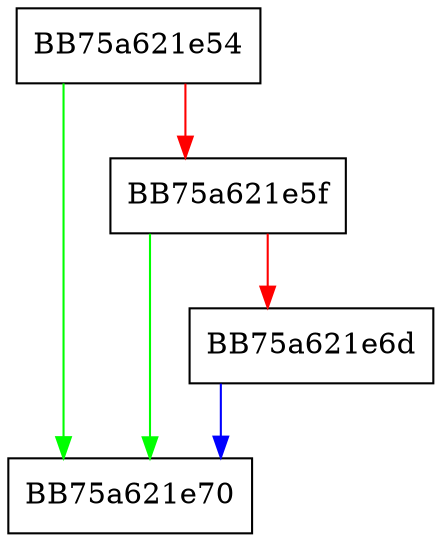digraph get_subject {
  node [shape="box"];
  graph [splines=ortho];
  BB75a621e54 -> BB75a621e70 [color="green"];
  BB75a621e54 -> BB75a621e5f [color="red"];
  BB75a621e5f -> BB75a621e70 [color="green"];
  BB75a621e5f -> BB75a621e6d [color="red"];
  BB75a621e6d -> BB75a621e70 [color="blue"];
}